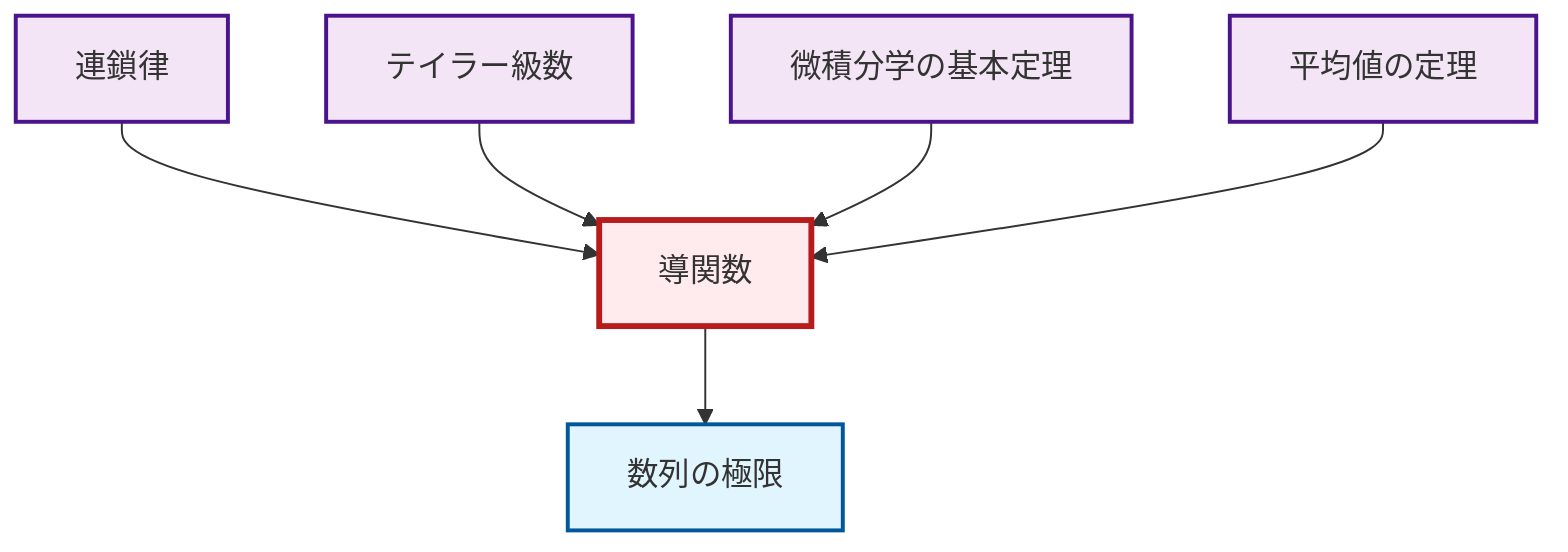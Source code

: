 graph TD
    classDef definition fill:#e1f5fe,stroke:#01579b,stroke-width:2px
    classDef theorem fill:#f3e5f5,stroke:#4a148c,stroke-width:2px
    classDef axiom fill:#fff3e0,stroke:#e65100,stroke-width:2px
    classDef example fill:#e8f5e9,stroke:#1b5e20,stroke-width:2px
    classDef current fill:#ffebee,stroke:#b71c1c,stroke-width:3px
    def-derivative["導関数"]:::definition
    thm-chain-rule["連鎖律"]:::theorem
    thm-fundamental-calculus["微積分学の基本定理"]:::theorem
    thm-mean-value["平均値の定理"]:::theorem
    thm-taylor-series["テイラー級数"]:::theorem
    def-limit["数列の極限"]:::definition
    thm-chain-rule --> def-derivative
    thm-taylor-series --> def-derivative
    def-derivative --> def-limit
    thm-fundamental-calculus --> def-derivative
    thm-mean-value --> def-derivative
    class def-derivative current